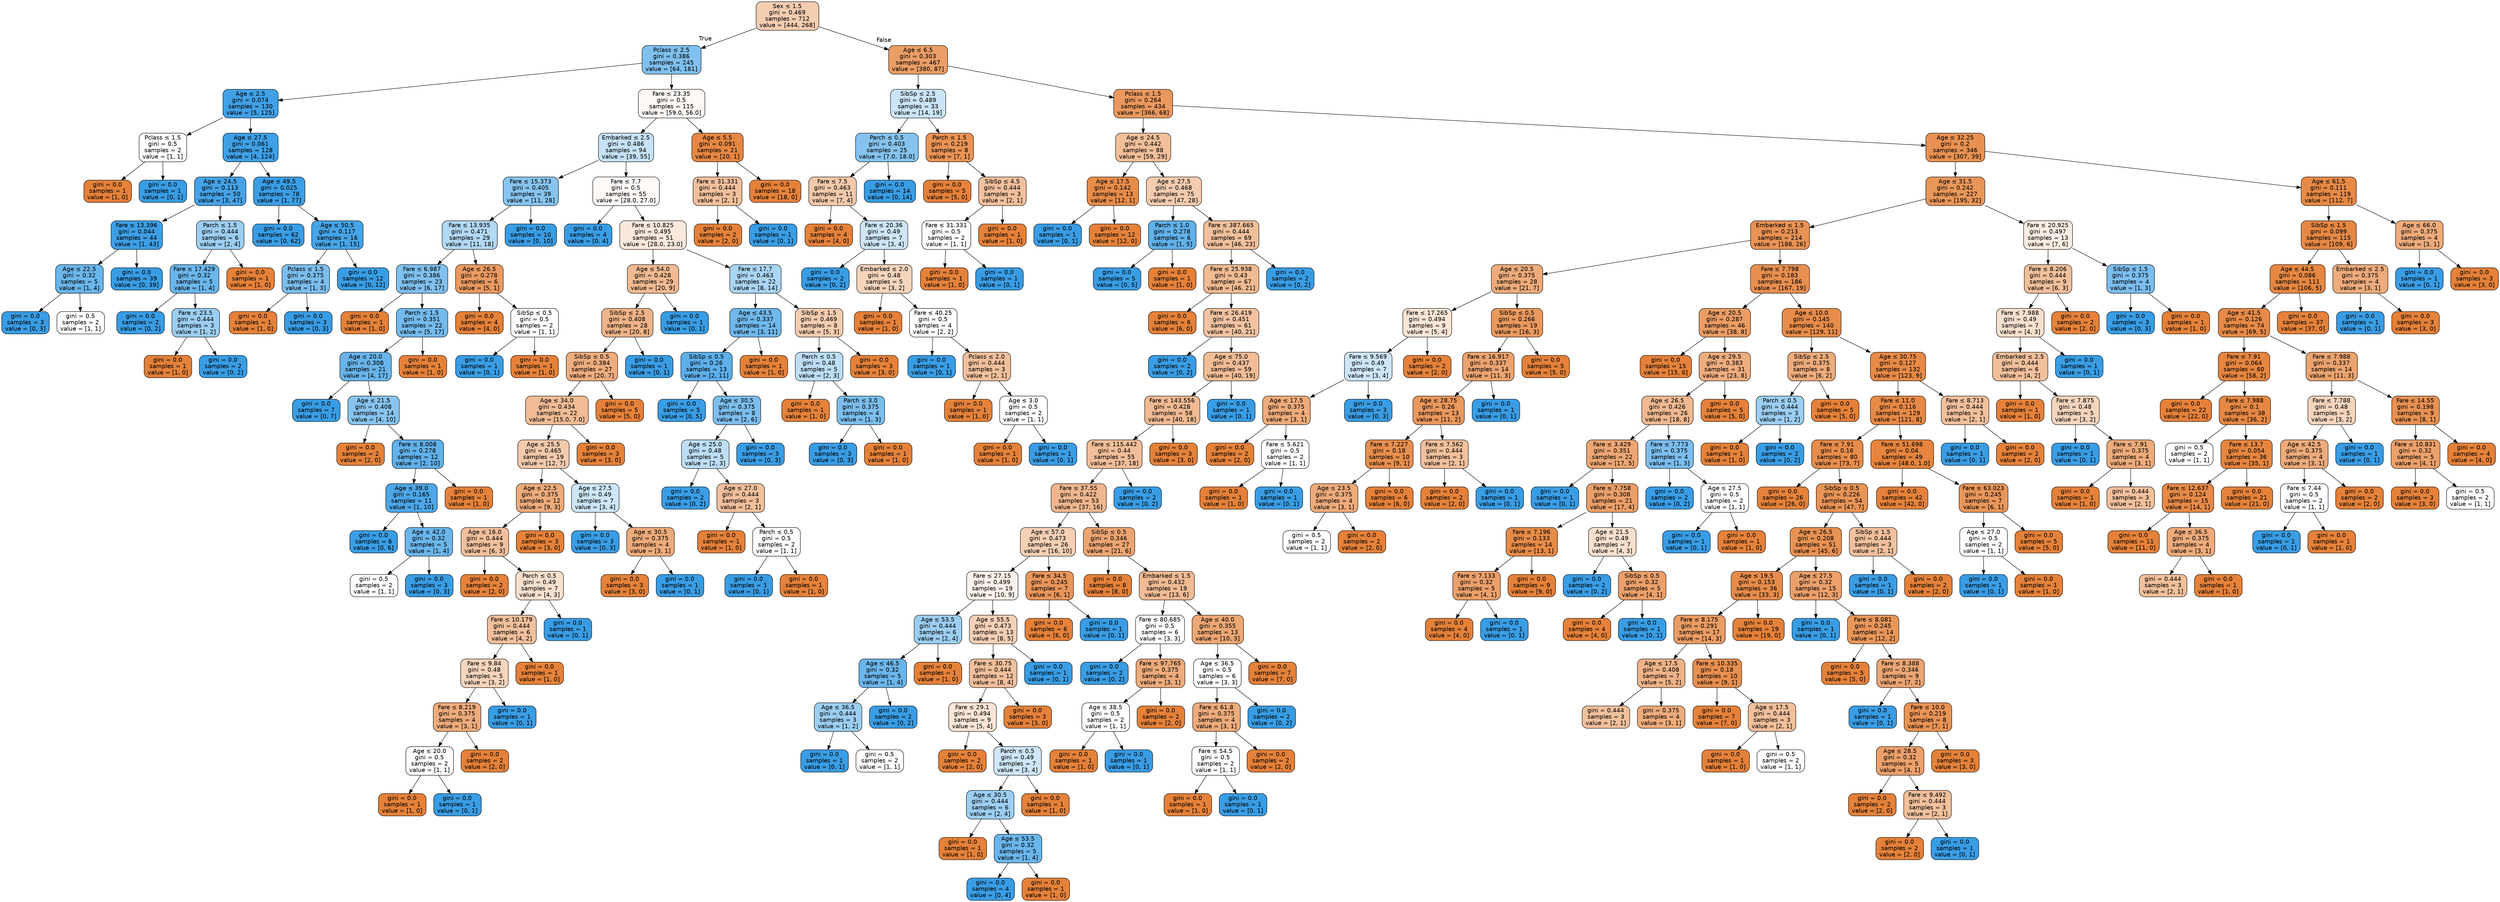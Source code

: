 digraph Tree {
node [shape=box, style="filled, rounded", color="black", fontname="helvetica"] ;
edge [fontname="helvetica"] ;
0 [label=<Sex &le; 1.5<br/>gini = 0.469<br/>samples = 712<br/>value = [444, 268]>, fillcolor="#f5cdb1"] ;
1 [label=<Pclass &le; 2.5<br/>gini = 0.386<br/>samples = 245<br/>value = [64, 181]>, fillcolor="#7fc0ee"] ;
0 -> 1 [labeldistance=2.5, labelangle=45, headlabel="True"] ;
2 [label=<Age &le; 2.5<br/>gini = 0.074<br/>samples = 130<br/>value = [5, 125]>, fillcolor="#41a1e6"] ;
1 -> 2 ;
3 [label=<Pclass &le; 1.5<br/>gini = 0.5<br/>samples = 2<br/>value = [1, 1]>, fillcolor="#ffffff"] ;
2 -> 3 ;
4 [label=<gini = 0.0<br/>samples = 1<br/>value = [1, 0]>, fillcolor="#e58139"] ;
3 -> 4 ;
5 [label=<gini = 0.0<br/>samples = 1<br/>value = [0, 1]>, fillcolor="#399de5"] ;
3 -> 5 ;
6 [label=<Age &le; 27.5<br/>gini = 0.061<br/>samples = 128<br/>value = [4, 124]>, fillcolor="#3fa0e6"] ;
2 -> 6 ;
7 [label=<Age &le; 24.5<br/>gini = 0.113<br/>samples = 50<br/>value = [3, 47]>, fillcolor="#46a3e7"] ;
6 -> 7 ;
8 [label=<Fare &le; 13.396<br/>gini = 0.044<br/>samples = 44<br/>value = [1, 43]>, fillcolor="#3e9fe6"] ;
7 -> 8 ;
9 [label=<Age &le; 22.5<br/>gini = 0.32<br/>samples = 5<br/>value = [1, 4]>, fillcolor="#6ab6ec"] ;
8 -> 9 ;
10 [label=<gini = 0.0<br/>samples = 3<br/>value = [0, 3]>, fillcolor="#399de5"] ;
9 -> 10 ;
11 [label=<gini = 0.5<br/>samples = 2<br/>value = [1, 1]>, fillcolor="#ffffff"] ;
9 -> 11 ;
12 [label=<gini = 0.0<br/>samples = 39<br/>value = [0, 39]>, fillcolor="#399de5"] ;
8 -> 12 ;
13 [label=<Parch &le; 1.5<br/>gini = 0.444<br/>samples = 6<br/>value = [2, 4]>, fillcolor="#9ccef2"] ;
7 -> 13 ;
14 [label=<Fare &le; 17.429<br/>gini = 0.32<br/>samples = 5<br/>value = [1, 4]>, fillcolor="#6ab6ec"] ;
13 -> 14 ;
15 [label=<gini = 0.0<br/>samples = 2<br/>value = [0, 2]>, fillcolor="#399de5"] ;
14 -> 15 ;
16 [label=<Fare &le; 23.5<br/>gini = 0.444<br/>samples = 3<br/>value = [1, 2]>, fillcolor="#9ccef2"] ;
14 -> 16 ;
17 [label=<gini = 0.0<br/>samples = 1<br/>value = [1, 0]>, fillcolor="#e58139"] ;
16 -> 17 ;
18 [label=<gini = 0.0<br/>samples = 2<br/>value = [0, 2]>, fillcolor="#399de5"] ;
16 -> 18 ;
19 [label=<gini = 0.0<br/>samples = 1<br/>value = [1, 0]>, fillcolor="#e58139"] ;
13 -> 19 ;
20 [label=<Age &le; 49.5<br/>gini = 0.025<br/>samples = 78<br/>value = [1, 77]>, fillcolor="#3c9ee5"] ;
6 -> 20 ;
21 [label=<gini = 0.0<br/>samples = 62<br/>value = [0, 62]>, fillcolor="#399de5"] ;
20 -> 21 ;
22 [label=<Age &le; 50.5<br/>gini = 0.117<br/>samples = 16<br/>value = [1, 15]>, fillcolor="#46a4e7"] ;
20 -> 22 ;
23 [label=<Pclass &le; 1.5<br/>gini = 0.375<br/>samples = 4<br/>value = [1, 3]>, fillcolor="#7bbeee"] ;
22 -> 23 ;
24 [label=<gini = 0.0<br/>samples = 1<br/>value = [1, 0]>, fillcolor="#e58139"] ;
23 -> 24 ;
25 [label=<gini = 0.0<br/>samples = 3<br/>value = [0, 3]>, fillcolor="#399de5"] ;
23 -> 25 ;
26 [label=<gini = 0.0<br/>samples = 12<br/>value = [0, 12]>, fillcolor="#399de5"] ;
22 -> 26 ;
27 [label=<Fare &le; 23.35<br/>gini = 0.5<br/>samples = 115<br/>value = [59.0, 56.0]>, fillcolor="#fef9f5"] ;
1 -> 27 ;
28 [label=<Embarked &le; 2.5<br/>gini = 0.486<br/>samples = 94<br/>value = [39, 55]>, fillcolor="#c5e2f7"] ;
27 -> 28 ;
29 [label=<Fare &le; 15.373<br/>gini = 0.405<br/>samples = 39<br/>value = [11, 28]>, fillcolor="#87c4ef"] ;
28 -> 29 ;
30 [label=<Fare &le; 13.935<br/>gini = 0.471<br/>samples = 29<br/>value = [11, 18]>, fillcolor="#b2d9f5"] ;
29 -> 30 ;
31 [label=<Fare &le; 6.987<br/>gini = 0.386<br/>samples = 23<br/>value = [6, 17]>, fillcolor="#7fc0ee"] ;
30 -> 31 ;
32 [label=<gini = 0.0<br/>samples = 1<br/>value = [1, 0]>, fillcolor="#e58139"] ;
31 -> 32 ;
33 [label=<Parch &le; 1.5<br/>gini = 0.351<br/>samples = 22<br/>value = [5, 17]>, fillcolor="#73baed"] ;
31 -> 33 ;
34 [label=<Age &le; 20.0<br/>gini = 0.308<br/>samples = 21<br/>value = [4, 17]>, fillcolor="#68b4eb"] ;
33 -> 34 ;
35 [label=<gini = 0.0<br/>samples = 7<br/>value = [0, 7]>, fillcolor="#399de5"] ;
34 -> 35 ;
36 [label=<Age &le; 21.5<br/>gini = 0.408<br/>samples = 14<br/>value = [4, 10]>, fillcolor="#88c4ef"] ;
34 -> 36 ;
37 [label=<gini = 0.0<br/>samples = 2<br/>value = [2, 0]>, fillcolor="#e58139"] ;
36 -> 37 ;
38 [label=<Fare &le; 8.008<br/>gini = 0.278<br/>samples = 12<br/>value = [2, 10]>, fillcolor="#61b1ea"] ;
36 -> 38 ;
39 [label=<Age &le; 39.0<br/>gini = 0.165<br/>samples = 11<br/>value = [1, 10]>, fillcolor="#4da7e8"] ;
38 -> 39 ;
40 [label=<gini = 0.0<br/>samples = 6<br/>value = [0, 6]>, fillcolor="#399de5"] ;
39 -> 40 ;
41 [label=<Age &le; 42.0<br/>gini = 0.32<br/>samples = 5<br/>value = [1, 4]>, fillcolor="#6ab6ec"] ;
39 -> 41 ;
42 [label=<gini = 0.5<br/>samples = 2<br/>value = [1, 1]>, fillcolor="#ffffff"] ;
41 -> 42 ;
43 [label=<gini = 0.0<br/>samples = 3<br/>value = [0, 3]>, fillcolor="#399de5"] ;
41 -> 43 ;
44 [label=<gini = 0.0<br/>samples = 1<br/>value = [1, 0]>, fillcolor="#e58139"] ;
38 -> 44 ;
45 [label=<gini = 0.0<br/>samples = 1<br/>value = [1, 0]>, fillcolor="#e58139"] ;
33 -> 45 ;
46 [label=<Age &le; 26.5<br/>gini = 0.278<br/>samples = 6<br/>value = [5, 1]>, fillcolor="#ea9a61"] ;
30 -> 46 ;
47 [label=<gini = 0.0<br/>samples = 4<br/>value = [4, 0]>, fillcolor="#e58139"] ;
46 -> 47 ;
48 [label=<SibSp &le; 0.5<br/>gini = 0.5<br/>samples = 2<br/>value = [1, 1]>, fillcolor="#ffffff"] ;
46 -> 48 ;
49 [label=<gini = 0.0<br/>samples = 1<br/>value = [0, 1]>, fillcolor="#399de5"] ;
48 -> 49 ;
50 [label=<gini = 0.0<br/>samples = 1<br/>value = [1, 0]>, fillcolor="#e58139"] ;
48 -> 50 ;
51 [label=<gini = 0.0<br/>samples = 10<br/>value = [0, 10]>, fillcolor="#399de5"] ;
29 -> 51 ;
52 [label=<Fare &le; 7.7<br/>gini = 0.5<br/>samples = 55<br/>value = [28.0, 27.0]>, fillcolor="#fefaf8"] ;
28 -> 52 ;
53 [label=<gini = 0.0<br/>samples = 4<br/>value = [0, 4]>, fillcolor="#399de5"] ;
52 -> 53 ;
54 [label=<Fare &le; 10.825<br/>gini = 0.495<br/>samples = 51<br/>value = [28.0, 23.0]>, fillcolor="#fae8dc"] ;
52 -> 54 ;
55 [label=<Age &le; 54.0<br/>gini = 0.428<br/>samples = 29<br/>value = [20, 9]>, fillcolor="#f1ba92"] ;
54 -> 55 ;
56 [label=<SibSp &le; 2.5<br/>gini = 0.408<br/>samples = 28<br/>value = [20, 8]>, fillcolor="#efb388"] ;
55 -> 56 ;
57 [label=<SibSp &le; 0.5<br/>gini = 0.384<br/>samples = 27<br/>value = [20, 7]>, fillcolor="#eead7e"] ;
56 -> 57 ;
58 [label=<Age &le; 34.0<br/>gini = 0.434<br/>samples = 22<br/>value = [15.0, 7.0]>, fillcolor="#f1bc95"] ;
57 -> 58 ;
59 [label=<Age &le; 25.5<br/>gini = 0.465<br/>samples = 19<br/>value = [12, 7]>, fillcolor="#f4caac"] ;
58 -> 59 ;
60 [label=<Age &le; 22.5<br/>gini = 0.375<br/>samples = 12<br/>value = [9, 3]>, fillcolor="#eeab7b"] ;
59 -> 60 ;
61 [label=<Age &le; 16.0<br/>gini = 0.444<br/>samples = 9<br/>value = [6, 3]>, fillcolor="#f2c09c"] ;
60 -> 61 ;
62 [label=<gini = 0.0<br/>samples = 2<br/>value = [2, 0]>, fillcolor="#e58139"] ;
61 -> 62 ;
63 [label=<Parch &le; 0.5<br/>gini = 0.49<br/>samples = 7<br/>value = [4, 3]>, fillcolor="#f8e0ce"] ;
61 -> 63 ;
64 [label=<Fare &le; 10.179<br/>gini = 0.444<br/>samples = 6<br/>value = [4, 2]>, fillcolor="#f2c09c"] ;
63 -> 64 ;
65 [label=<Fare &le; 9.84<br/>gini = 0.48<br/>samples = 5<br/>value = [3, 2]>, fillcolor="#f6d5bd"] ;
64 -> 65 ;
66 [label=<Fare &le; 8.219<br/>gini = 0.375<br/>samples = 4<br/>value = [3, 1]>, fillcolor="#eeab7b"] ;
65 -> 66 ;
67 [label=<Age &le; 20.0<br/>gini = 0.5<br/>samples = 2<br/>value = [1, 1]>, fillcolor="#ffffff"] ;
66 -> 67 ;
68 [label=<gini = 0.0<br/>samples = 1<br/>value = [1, 0]>, fillcolor="#e58139"] ;
67 -> 68 ;
69 [label=<gini = 0.0<br/>samples = 1<br/>value = [0, 1]>, fillcolor="#399de5"] ;
67 -> 69 ;
70 [label=<gini = 0.0<br/>samples = 2<br/>value = [2, 0]>, fillcolor="#e58139"] ;
66 -> 70 ;
71 [label=<gini = 0.0<br/>samples = 1<br/>value = [0, 1]>, fillcolor="#399de5"] ;
65 -> 71 ;
72 [label=<gini = 0.0<br/>samples = 1<br/>value = [1, 0]>, fillcolor="#e58139"] ;
64 -> 72 ;
73 [label=<gini = 0.0<br/>samples = 1<br/>value = [0, 1]>, fillcolor="#399de5"] ;
63 -> 73 ;
74 [label=<gini = 0.0<br/>samples = 3<br/>value = [3, 0]>, fillcolor="#e58139"] ;
60 -> 74 ;
75 [label=<Age &le; 27.5<br/>gini = 0.49<br/>samples = 7<br/>value = [3, 4]>, fillcolor="#cee6f8"] ;
59 -> 75 ;
76 [label=<gini = 0.0<br/>samples = 3<br/>value = [0, 3]>, fillcolor="#399de5"] ;
75 -> 76 ;
77 [label=<Age &le; 30.5<br/>gini = 0.375<br/>samples = 4<br/>value = [3, 1]>, fillcolor="#eeab7b"] ;
75 -> 77 ;
78 [label=<gini = 0.0<br/>samples = 3<br/>value = [3, 0]>, fillcolor="#e58139"] ;
77 -> 78 ;
79 [label=<gini = 0.0<br/>samples = 1<br/>value = [0, 1]>, fillcolor="#399de5"] ;
77 -> 79 ;
80 [label=<gini = 0.0<br/>samples = 3<br/>value = [3, 0]>, fillcolor="#e58139"] ;
58 -> 80 ;
81 [label=<gini = 0.0<br/>samples = 5<br/>value = [5, 0]>, fillcolor="#e58139"] ;
57 -> 81 ;
82 [label=<gini = 0.0<br/>samples = 1<br/>value = [0, 1]>, fillcolor="#399de5"] ;
56 -> 82 ;
83 [label=<gini = 0.0<br/>samples = 1<br/>value = [0, 1]>, fillcolor="#399de5"] ;
55 -> 83 ;
84 [label=<Fare &le; 17.7<br/>gini = 0.463<br/>samples = 22<br/>value = [8, 14]>, fillcolor="#aad5f4"] ;
54 -> 84 ;
85 [label=<Age &le; 43.5<br/>gini = 0.337<br/>samples = 14<br/>value = [3, 11]>, fillcolor="#6fb8ec"] ;
84 -> 85 ;
86 [label=<SibSp &le; 0.5<br/>gini = 0.26<br/>samples = 13<br/>value = [2, 11]>, fillcolor="#5dafea"] ;
85 -> 86 ;
87 [label=<gini = 0.0<br/>samples = 5<br/>value = [0, 5]>, fillcolor="#399de5"] ;
86 -> 87 ;
88 [label=<Age &le; 30.5<br/>gini = 0.375<br/>samples = 8<br/>value = [2, 6]>, fillcolor="#7bbeee"] ;
86 -> 88 ;
89 [label=<Age &le; 25.0<br/>gini = 0.48<br/>samples = 5<br/>value = [2, 3]>, fillcolor="#bddef6"] ;
88 -> 89 ;
90 [label=<gini = 0.0<br/>samples = 2<br/>value = [0, 2]>, fillcolor="#399de5"] ;
89 -> 90 ;
91 [label=<Age &le; 27.0<br/>gini = 0.444<br/>samples = 3<br/>value = [2, 1]>, fillcolor="#f2c09c"] ;
89 -> 91 ;
92 [label=<gini = 0.0<br/>samples = 1<br/>value = [1, 0]>, fillcolor="#e58139"] ;
91 -> 92 ;
93 [label=<Parch &le; 0.5<br/>gini = 0.5<br/>samples = 2<br/>value = [1, 1]>, fillcolor="#ffffff"] ;
91 -> 93 ;
94 [label=<gini = 0.0<br/>samples = 1<br/>value = [0, 1]>, fillcolor="#399de5"] ;
93 -> 94 ;
95 [label=<gini = 0.0<br/>samples = 1<br/>value = [1, 0]>, fillcolor="#e58139"] ;
93 -> 95 ;
96 [label=<gini = 0.0<br/>samples = 3<br/>value = [0, 3]>, fillcolor="#399de5"] ;
88 -> 96 ;
97 [label=<gini = 0.0<br/>samples = 1<br/>value = [1, 0]>, fillcolor="#e58139"] ;
85 -> 97 ;
98 [label=<SibSp &le; 1.5<br/>gini = 0.469<br/>samples = 8<br/>value = [5, 3]>, fillcolor="#f5cdb0"] ;
84 -> 98 ;
99 [label=<Parch &le; 0.5<br/>gini = 0.48<br/>samples = 5<br/>value = [2, 3]>, fillcolor="#bddef6"] ;
98 -> 99 ;
100 [label=<gini = 0.0<br/>samples = 1<br/>value = [1, 0]>, fillcolor="#e58139"] ;
99 -> 100 ;
101 [label=<Parch &le; 3.0<br/>gini = 0.375<br/>samples = 4<br/>value = [1, 3]>, fillcolor="#7bbeee"] ;
99 -> 101 ;
102 [label=<gini = 0.0<br/>samples = 3<br/>value = [0, 3]>, fillcolor="#399de5"] ;
101 -> 102 ;
103 [label=<gini = 0.0<br/>samples = 1<br/>value = [1, 0]>, fillcolor="#e58139"] ;
101 -> 103 ;
104 [label=<gini = 0.0<br/>samples = 3<br/>value = [3, 0]>, fillcolor="#e58139"] ;
98 -> 104 ;
105 [label=<Age &le; 5.5<br/>gini = 0.091<br/>samples = 21<br/>value = [20, 1]>, fillcolor="#e68743"] ;
27 -> 105 ;
106 [label=<Fare &le; 31.331<br/>gini = 0.444<br/>samples = 3<br/>value = [2, 1]>, fillcolor="#f2c09c"] ;
105 -> 106 ;
107 [label=<gini = 0.0<br/>samples = 2<br/>value = [2, 0]>, fillcolor="#e58139"] ;
106 -> 107 ;
108 [label=<gini = 0.0<br/>samples = 1<br/>value = [0, 1]>, fillcolor="#399de5"] ;
106 -> 108 ;
109 [label=<gini = 0.0<br/>samples = 18<br/>value = [18, 0]>, fillcolor="#e58139"] ;
105 -> 109 ;
110 [label=<Age &le; 6.5<br/>gini = 0.303<br/>samples = 467<br/>value = [380, 87]>, fillcolor="#eb9e66"] ;
0 -> 110 [labeldistance=2.5, labelangle=-45, headlabel="False"] ;
111 [label=<SibSp &le; 2.5<br/>gini = 0.489<br/>samples = 33<br/>value = [14, 19]>, fillcolor="#cbe5f8"] ;
110 -> 111 ;
112 [label=<Parch &le; 0.5<br/>gini = 0.403<br/>samples = 25<br/>value = [7.0, 18.0]>, fillcolor="#86c3ef"] ;
111 -> 112 ;
113 [label=<Fare &le; 7.5<br/>gini = 0.463<br/>samples = 11<br/>value = [7, 4]>, fillcolor="#f4c9aa"] ;
112 -> 113 ;
114 [label=<gini = 0.0<br/>samples = 4<br/>value = [4, 0]>, fillcolor="#e58139"] ;
113 -> 114 ;
115 [label=<Fare &le; 20.36<br/>gini = 0.49<br/>samples = 7<br/>value = [3, 4]>, fillcolor="#cee6f8"] ;
113 -> 115 ;
116 [label=<gini = 0.0<br/>samples = 2<br/>value = [0, 2]>, fillcolor="#399de5"] ;
115 -> 116 ;
117 [label=<Embarked &le; 2.0<br/>gini = 0.48<br/>samples = 5<br/>value = [3, 2]>, fillcolor="#f6d5bd"] ;
115 -> 117 ;
118 [label=<gini = 0.0<br/>samples = 1<br/>value = [1, 0]>, fillcolor="#e58139"] ;
117 -> 118 ;
119 [label=<Fare &le; 40.25<br/>gini = 0.5<br/>samples = 4<br/>value = [2, 2]>, fillcolor="#ffffff"] ;
117 -> 119 ;
120 [label=<gini = 0.0<br/>samples = 1<br/>value = [0, 1]>, fillcolor="#399de5"] ;
119 -> 120 ;
121 [label=<Pclass &le; 2.0<br/>gini = 0.444<br/>samples = 3<br/>value = [2, 1]>, fillcolor="#f2c09c"] ;
119 -> 121 ;
122 [label=<gini = 0.0<br/>samples = 1<br/>value = [1, 0]>, fillcolor="#e58139"] ;
121 -> 122 ;
123 [label=<Age &le; 3.0<br/>gini = 0.5<br/>samples = 2<br/>value = [1, 1]>, fillcolor="#ffffff"] ;
121 -> 123 ;
124 [label=<gini = 0.0<br/>samples = 1<br/>value = [1, 0]>, fillcolor="#e58139"] ;
123 -> 124 ;
125 [label=<gini = 0.0<br/>samples = 1<br/>value = [0, 1]>, fillcolor="#399de5"] ;
123 -> 125 ;
126 [label=<gini = 0.0<br/>samples = 14<br/>value = [0, 14]>, fillcolor="#399de5"] ;
112 -> 126 ;
127 [label=<Parch &le; 1.5<br/>gini = 0.219<br/>samples = 8<br/>value = [7, 1]>, fillcolor="#e99355"] ;
111 -> 127 ;
128 [label=<gini = 0.0<br/>samples = 5<br/>value = [5, 0]>, fillcolor="#e58139"] ;
127 -> 128 ;
129 [label=<SibSp &le; 4.5<br/>gini = 0.444<br/>samples = 3<br/>value = [2, 1]>, fillcolor="#f2c09c"] ;
127 -> 129 ;
130 [label=<Fare &le; 31.331<br/>gini = 0.5<br/>samples = 2<br/>value = [1, 1]>, fillcolor="#ffffff"] ;
129 -> 130 ;
131 [label=<gini = 0.0<br/>samples = 1<br/>value = [1, 0]>, fillcolor="#e58139"] ;
130 -> 131 ;
132 [label=<gini = 0.0<br/>samples = 1<br/>value = [0, 1]>, fillcolor="#399de5"] ;
130 -> 132 ;
133 [label=<gini = 0.0<br/>samples = 1<br/>value = [1, 0]>, fillcolor="#e58139"] ;
129 -> 133 ;
134 [label=<Pclass &le; 1.5<br/>gini = 0.264<br/>samples = 434<br/>value = [366, 68]>, fillcolor="#ea985e"] ;
110 -> 134 ;
135 [label=<Age &le; 24.5<br/>gini = 0.442<br/>samples = 88<br/>value = [59, 29]>, fillcolor="#f2bf9a"] ;
134 -> 135 ;
136 [label=<Age &le; 17.5<br/>gini = 0.142<br/>samples = 13<br/>value = [12, 1]>, fillcolor="#e78c49"] ;
135 -> 136 ;
137 [label=<gini = 0.0<br/>samples = 1<br/>value = [0, 1]>, fillcolor="#399de5"] ;
136 -> 137 ;
138 [label=<gini = 0.0<br/>samples = 12<br/>value = [12, 0]>, fillcolor="#e58139"] ;
136 -> 138 ;
139 [label=<Age &le; 27.5<br/>gini = 0.468<br/>samples = 75<br/>value = [47, 28]>, fillcolor="#f4ccaf"] ;
135 -> 139 ;
140 [label=<Parch &le; 1.0<br/>gini = 0.278<br/>samples = 6<br/>value = [1, 5]>, fillcolor="#61b1ea"] ;
139 -> 140 ;
141 [label=<gini = 0.0<br/>samples = 5<br/>value = [0, 5]>, fillcolor="#399de5"] ;
140 -> 141 ;
142 [label=<gini = 0.0<br/>samples = 1<br/>value = [1, 0]>, fillcolor="#e58139"] ;
140 -> 142 ;
143 [label=<Fare &le; 387.665<br/>gini = 0.444<br/>samples = 69<br/>value = [46, 23]>, fillcolor="#f2c09c"] ;
139 -> 143 ;
144 [label=<Fare &le; 25.938<br/>gini = 0.43<br/>samples = 67<br/>value = [46, 21]>, fillcolor="#f1bb93"] ;
143 -> 144 ;
145 [label=<gini = 0.0<br/>samples = 6<br/>value = [6, 0]>, fillcolor="#e58139"] ;
144 -> 145 ;
146 [label=<Fare &le; 26.419<br/>gini = 0.451<br/>samples = 61<br/>value = [40, 21]>, fillcolor="#f3c3a1"] ;
144 -> 146 ;
147 [label=<gini = 0.0<br/>samples = 2<br/>value = [0, 2]>, fillcolor="#399de5"] ;
146 -> 147 ;
148 [label=<Age &le; 75.0<br/>gini = 0.437<br/>samples = 59<br/>value = [40, 19]>, fillcolor="#f1bd97"] ;
146 -> 148 ;
149 [label=<Fare &le; 143.556<br/>gini = 0.428<br/>samples = 58<br/>value = [40, 18]>, fillcolor="#f1ba92"] ;
148 -> 149 ;
150 [label=<Fare &le; 115.442<br/>gini = 0.44<br/>samples = 55<br/>value = [37, 18]>, fillcolor="#f2be99"] ;
149 -> 150 ;
151 [label=<Fare &le; 37.55<br/>gini = 0.422<br/>samples = 53<br/>value = [37, 16]>, fillcolor="#f0b78f"] ;
150 -> 151 ;
152 [label=<Age &le; 57.0<br/>gini = 0.473<br/>samples = 26<br/>value = [16, 10]>, fillcolor="#f5d0b5"] ;
151 -> 152 ;
153 [label=<Fare &le; 27.15<br/>gini = 0.499<br/>samples = 19<br/>value = [10, 9]>, fillcolor="#fcf2eb"] ;
152 -> 153 ;
154 [label=<Age &le; 53.5<br/>gini = 0.444<br/>samples = 6<br/>value = [2, 4]>, fillcolor="#9ccef2"] ;
153 -> 154 ;
155 [label=<Age &le; 46.5<br/>gini = 0.32<br/>samples = 5<br/>value = [1, 4]>, fillcolor="#6ab6ec"] ;
154 -> 155 ;
156 [label=<Age &le; 36.5<br/>gini = 0.444<br/>samples = 3<br/>value = [1, 2]>, fillcolor="#9ccef2"] ;
155 -> 156 ;
157 [label=<gini = 0.0<br/>samples = 1<br/>value = [0, 1]>, fillcolor="#399de5"] ;
156 -> 157 ;
158 [label=<gini = 0.5<br/>samples = 2<br/>value = [1, 1]>, fillcolor="#ffffff"] ;
156 -> 158 ;
159 [label=<gini = 0.0<br/>samples = 2<br/>value = [0, 2]>, fillcolor="#399de5"] ;
155 -> 159 ;
160 [label=<gini = 0.0<br/>samples = 1<br/>value = [1, 0]>, fillcolor="#e58139"] ;
154 -> 160 ;
161 [label=<Age &le; 55.5<br/>gini = 0.473<br/>samples = 13<br/>value = [8, 5]>, fillcolor="#f5d0b5"] ;
153 -> 161 ;
162 [label=<Fare &le; 30.75<br/>gini = 0.444<br/>samples = 12<br/>value = [8, 4]>, fillcolor="#f2c09c"] ;
161 -> 162 ;
163 [label=<Fare &le; 29.1<br/>gini = 0.494<br/>samples = 9<br/>value = [5, 4]>, fillcolor="#fae6d7"] ;
162 -> 163 ;
164 [label=<gini = 0.0<br/>samples = 2<br/>value = [2, 0]>, fillcolor="#e58139"] ;
163 -> 164 ;
165 [label=<Parch &le; 0.5<br/>gini = 0.49<br/>samples = 7<br/>value = [3, 4]>, fillcolor="#cee6f8"] ;
163 -> 165 ;
166 [label=<Age &le; 30.5<br/>gini = 0.444<br/>samples = 6<br/>value = [2, 4]>, fillcolor="#9ccef2"] ;
165 -> 166 ;
167 [label=<gini = 0.0<br/>samples = 1<br/>value = [1, 0]>, fillcolor="#e58139"] ;
166 -> 167 ;
168 [label=<Age &le; 53.5<br/>gini = 0.32<br/>samples = 5<br/>value = [1, 4]>, fillcolor="#6ab6ec"] ;
166 -> 168 ;
169 [label=<gini = 0.0<br/>samples = 4<br/>value = [0, 4]>, fillcolor="#399de5"] ;
168 -> 169 ;
170 [label=<gini = 0.0<br/>samples = 1<br/>value = [1, 0]>, fillcolor="#e58139"] ;
168 -> 170 ;
171 [label=<gini = 0.0<br/>samples = 1<br/>value = [1, 0]>, fillcolor="#e58139"] ;
165 -> 171 ;
172 [label=<gini = 0.0<br/>samples = 3<br/>value = [3, 0]>, fillcolor="#e58139"] ;
162 -> 172 ;
173 [label=<gini = 0.0<br/>samples = 1<br/>value = [0, 1]>, fillcolor="#399de5"] ;
161 -> 173 ;
174 [label=<Fare &le; 34.5<br/>gini = 0.245<br/>samples = 7<br/>value = [6, 1]>, fillcolor="#e9965a"] ;
152 -> 174 ;
175 [label=<gini = 0.0<br/>samples = 6<br/>value = [6, 0]>, fillcolor="#e58139"] ;
174 -> 175 ;
176 [label=<gini = 0.0<br/>samples = 1<br/>value = [0, 1]>, fillcolor="#399de5"] ;
174 -> 176 ;
177 [label=<SibSp &le; 0.5<br/>gini = 0.346<br/>samples = 27<br/>value = [21, 6]>, fillcolor="#eca572"] ;
151 -> 177 ;
178 [label=<gini = 0.0<br/>samples = 8<br/>value = [8, 0]>, fillcolor="#e58139"] ;
177 -> 178 ;
179 [label=<Embarked &le; 1.5<br/>gini = 0.432<br/>samples = 19<br/>value = [13, 6]>, fillcolor="#f1bb94"] ;
177 -> 179 ;
180 [label=<Fare &le; 80.685<br/>gini = 0.5<br/>samples = 6<br/>value = [3, 3]>, fillcolor="#ffffff"] ;
179 -> 180 ;
181 [label=<gini = 0.0<br/>samples = 2<br/>value = [0, 2]>, fillcolor="#399de5"] ;
180 -> 181 ;
182 [label=<Fare &le; 97.765<br/>gini = 0.375<br/>samples = 4<br/>value = [3, 1]>, fillcolor="#eeab7b"] ;
180 -> 182 ;
183 [label=<Age &le; 38.5<br/>gini = 0.5<br/>samples = 2<br/>value = [1, 1]>, fillcolor="#ffffff"] ;
182 -> 183 ;
184 [label=<gini = 0.0<br/>samples = 1<br/>value = [1, 0]>, fillcolor="#e58139"] ;
183 -> 184 ;
185 [label=<gini = 0.0<br/>samples = 1<br/>value = [0, 1]>, fillcolor="#399de5"] ;
183 -> 185 ;
186 [label=<gini = 0.0<br/>samples = 2<br/>value = [2, 0]>, fillcolor="#e58139"] ;
182 -> 186 ;
187 [label=<Age &le; 40.0<br/>gini = 0.355<br/>samples = 13<br/>value = [10, 3]>, fillcolor="#eda774"] ;
179 -> 187 ;
188 [label=<Age &le; 36.5<br/>gini = 0.5<br/>samples = 6<br/>value = [3, 3]>, fillcolor="#ffffff"] ;
187 -> 188 ;
189 [label=<Fare &le; 61.8<br/>gini = 0.375<br/>samples = 4<br/>value = [3, 1]>, fillcolor="#eeab7b"] ;
188 -> 189 ;
190 [label=<Fare &le; 54.5<br/>gini = 0.5<br/>samples = 2<br/>value = [1, 1]>, fillcolor="#ffffff"] ;
189 -> 190 ;
191 [label=<gini = 0.0<br/>samples = 1<br/>value = [1, 0]>, fillcolor="#e58139"] ;
190 -> 191 ;
192 [label=<gini = 0.0<br/>samples = 1<br/>value = [0, 1]>, fillcolor="#399de5"] ;
190 -> 192 ;
193 [label=<gini = 0.0<br/>samples = 2<br/>value = [2, 0]>, fillcolor="#e58139"] ;
189 -> 193 ;
194 [label=<gini = 0.0<br/>samples = 2<br/>value = [0, 2]>, fillcolor="#399de5"] ;
188 -> 194 ;
195 [label=<gini = 0.0<br/>samples = 7<br/>value = [7, 0]>, fillcolor="#e58139"] ;
187 -> 195 ;
196 [label=<gini = 0.0<br/>samples = 2<br/>value = [0, 2]>, fillcolor="#399de5"] ;
150 -> 196 ;
197 [label=<gini = 0.0<br/>samples = 3<br/>value = [3, 0]>, fillcolor="#e58139"] ;
149 -> 197 ;
198 [label=<gini = 0.0<br/>samples = 1<br/>value = [0, 1]>, fillcolor="#399de5"] ;
148 -> 198 ;
199 [label=<gini = 0.0<br/>samples = 2<br/>value = [0, 2]>, fillcolor="#399de5"] ;
143 -> 199 ;
200 [label=<Age &le; 32.25<br/>gini = 0.2<br/>samples = 346<br/>value = [307, 39]>, fillcolor="#e89152"] ;
134 -> 200 ;
201 [label=<Age &le; 31.5<br/>gini = 0.242<br/>samples = 227<br/>value = [195, 32]>, fillcolor="#e99659"] ;
200 -> 201 ;
202 [label=<Embarked &le; 1.5<br/>gini = 0.213<br/>samples = 214<br/>value = [188, 26]>, fillcolor="#e99254"] ;
201 -> 202 ;
203 [label=<Age &le; 20.5<br/>gini = 0.375<br/>samples = 28<br/>value = [21, 7]>, fillcolor="#eeab7b"] ;
202 -> 203 ;
204 [label=<Fare &le; 17.265<br/>gini = 0.494<br/>samples = 9<br/>value = [5, 4]>, fillcolor="#fae6d7"] ;
203 -> 204 ;
205 [label=<Fare &le; 9.569<br/>gini = 0.49<br/>samples = 7<br/>value = [3, 4]>, fillcolor="#cee6f8"] ;
204 -> 205 ;
206 [label=<Age &le; 17.5<br/>gini = 0.375<br/>samples = 4<br/>value = [3, 1]>, fillcolor="#eeab7b"] ;
205 -> 206 ;
207 [label=<gini = 0.0<br/>samples = 2<br/>value = [2, 0]>, fillcolor="#e58139"] ;
206 -> 207 ;
208 [label=<Fare &le; 5.621<br/>gini = 0.5<br/>samples = 2<br/>value = [1, 1]>, fillcolor="#ffffff"] ;
206 -> 208 ;
209 [label=<gini = 0.0<br/>samples = 1<br/>value = [1, 0]>, fillcolor="#e58139"] ;
208 -> 209 ;
210 [label=<gini = 0.0<br/>samples = 1<br/>value = [0, 1]>, fillcolor="#399de5"] ;
208 -> 210 ;
211 [label=<gini = 0.0<br/>samples = 3<br/>value = [0, 3]>, fillcolor="#399de5"] ;
205 -> 211 ;
212 [label=<gini = 0.0<br/>samples = 2<br/>value = [2, 0]>, fillcolor="#e58139"] ;
204 -> 212 ;
213 [label=<SibSp &le; 0.5<br/>gini = 0.266<br/>samples = 19<br/>value = [16, 3]>, fillcolor="#ea995e"] ;
203 -> 213 ;
214 [label=<Fare &le; 16.917<br/>gini = 0.337<br/>samples = 14<br/>value = [11, 3]>, fillcolor="#eca36f"] ;
213 -> 214 ;
215 [label=<Age &le; 28.75<br/>gini = 0.26<br/>samples = 13<br/>value = [11, 2]>, fillcolor="#ea985d"] ;
214 -> 215 ;
216 [label=<Fare &le; 7.227<br/>gini = 0.18<br/>samples = 10<br/>value = [9, 1]>, fillcolor="#e88f4f"] ;
215 -> 216 ;
217 [label=<Age &le; 23.5<br/>gini = 0.375<br/>samples = 4<br/>value = [3, 1]>, fillcolor="#eeab7b"] ;
216 -> 217 ;
218 [label=<gini = 0.5<br/>samples = 2<br/>value = [1, 1]>, fillcolor="#ffffff"] ;
217 -> 218 ;
219 [label=<gini = 0.0<br/>samples = 2<br/>value = [2, 0]>, fillcolor="#e58139"] ;
217 -> 219 ;
220 [label=<gini = 0.0<br/>samples = 6<br/>value = [6, 0]>, fillcolor="#e58139"] ;
216 -> 220 ;
221 [label=<Fare &le; 7.562<br/>gini = 0.444<br/>samples = 3<br/>value = [2, 1]>, fillcolor="#f2c09c"] ;
215 -> 221 ;
222 [label=<gini = 0.0<br/>samples = 2<br/>value = [2, 0]>, fillcolor="#e58139"] ;
221 -> 222 ;
223 [label=<gini = 0.0<br/>samples = 1<br/>value = [0, 1]>, fillcolor="#399de5"] ;
221 -> 223 ;
224 [label=<gini = 0.0<br/>samples = 1<br/>value = [0, 1]>, fillcolor="#399de5"] ;
214 -> 224 ;
225 [label=<gini = 0.0<br/>samples = 5<br/>value = [5, 0]>, fillcolor="#e58139"] ;
213 -> 225 ;
226 [label=<Fare &le; 7.798<br/>gini = 0.183<br/>samples = 186<br/>value = [167, 19]>, fillcolor="#e88f50"] ;
202 -> 226 ;
227 [label=<Age &le; 20.5<br/>gini = 0.287<br/>samples = 46<br/>value = [38, 8]>, fillcolor="#ea9c63"] ;
226 -> 227 ;
228 [label=<gini = 0.0<br/>samples = 15<br/>value = [15, 0]>, fillcolor="#e58139"] ;
227 -> 228 ;
229 [label=<Age &le; 29.5<br/>gini = 0.383<br/>samples = 31<br/>value = [23, 8]>, fillcolor="#eead7e"] ;
227 -> 229 ;
230 [label=<Age &le; 26.5<br/>gini = 0.426<br/>samples = 26<br/>value = [18, 8]>, fillcolor="#f1b991"] ;
229 -> 230 ;
231 [label=<Fare &le; 3.429<br/>gini = 0.351<br/>samples = 22<br/>value = [17, 5]>, fillcolor="#eda673"] ;
230 -> 231 ;
232 [label=<gini = 0.0<br/>samples = 1<br/>value = [0, 1]>, fillcolor="#399de5"] ;
231 -> 232 ;
233 [label=<Fare &le; 7.758<br/>gini = 0.308<br/>samples = 21<br/>value = [17, 4]>, fillcolor="#eb9f68"] ;
231 -> 233 ;
234 [label=<Fare &le; 7.196<br/>gini = 0.133<br/>samples = 14<br/>value = [13, 1]>, fillcolor="#e78b48"] ;
233 -> 234 ;
235 [label=<Fare &le; 7.133<br/>gini = 0.32<br/>samples = 5<br/>value = [4, 1]>, fillcolor="#eca06a"] ;
234 -> 235 ;
236 [label=<gini = 0.0<br/>samples = 4<br/>value = [4, 0]>, fillcolor="#e58139"] ;
235 -> 236 ;
237 [label=<gini = 0.0<br/>samples = 1<br/>value = [0, 1]>, fillcolor="#399de5"] ;
235 -> 237 ;
238 [label=<gini = 0.0<br/>samples = 9<br/>value = [9, 0]>, fillcolor="#e58139"] ;
234 -> 238 ;
239 [label=<Age &le; 21.5<br/>gini = 0.49<br/>samples = 7<br/>value = [4, 3]>, fillcolor="#f8e0ce"] ;
233 -> 239 ;
240 [label=<gini = 0.0<br/>samples = 2<br/>value = [0, 2]>, fillcolor="#399de5"] ;
239 -> 240 ;
241 [label=<SibSp &le; 0.5<br/>gini = 0.32<br/>samples = 5<br/>value = [4, 1]>, fillcolor="#eca06a"] ;
239 -> 241 ;
242 [label=<gini = 0.0<br/>samples = 4<br/>value = [4, 0]>, fillcolor="#e58139"] ;
241 -> 242 ;
243 [label=<gini = 0.0<br/>samples = 1<br/>value = [0, 1]>, fillcolor="#399de5"] ;
241 -> 243 ;
244 [label=<Fare &le; 7.773<br/>gini = 0.375<br/>samples = 4<br/>value = [1, 3]>, fillcolor="#7bbeee"] ;
230 -> 244 ;
245 [label=<gini = 0.0<br/>samples = 2<br/>value = [0, 2]>, fillcolor="#399de5"] ;
244 -> 245 ;
246 [label=<Age &le; 27.5<br/>gini = 0.5<br/>samples = 2<br/>value = [1, 1]>, fillcolor="#ffffff"] ;
244 -> 246 ;
247 [label=<gini = 0.0<br/>samples = 1<br/>value = [0, 1]>, fillcolor="#399de5"] ;
246 -> 247 ;
248 [label=<gini = 0.0<br/>samples = 1<br/>value = [1, 0]>, fillcolor="#e58139"] ;
246 -> 248 ;
249 [label=<gini = 0.0<br/>samples = 5<br/>value = [5, 0]>, fillcolor="#e58139"] ;
229 -> 249 ;
250 [label=<Age &le; 10.0<br/>gini = 0.145<br/>samples = 140<br/>value = [129, 11]>, fillcolor="#e78c4a"] ;
226 -> 250 ;
251 [label=<SibSp &le; 2.5<br/>gini = 0.375<br/>samples = 8<br/>value = [6, 2]>, fillcolor="#eeab7b"] ;
250 -> 251 ;
252 [label=<Parch &le; 0.5<br/>gini = 0.444<br/>samples = 3<br/>value = [1, 2]>, fillcolor="#9ccef2"] ;
251 -> 252 ;
253 [label=<gini = 0.0<br/>samples = 1<br/>value = [1, 0]>, fillcolor="#e58139"] ;
252 -> 253 ;
254 [label=<gini = 0.0<br/>samples = 2<br/>value = [0, 2]>, fillcolor="#399de5"] ;
252 -> 254 ;
255 [label=<gini = 0.0<br/>samples = 5<br/>value = [5, 0]>, fillcolor="#e58139"] ;
251 -> 255 ;
256 [label=<Age &le; 30.75<br/>gini = 0.127<br/>samples = 132<br/>value = [123, 9]>, fillcolor="#e78a47"] ;
250 -> 256 ;
257 [label=<Fare &le; 11.0<br/>gini = 0.116<br/>samples = 129<br/>value = [121, 8]>, fillcolor="#e78946"] ;
256 -> 257 ;
258 [label=<Fare &le; 7.91<br/>gini = 0.16<br/>samples = 80<br/>value = [73, 7]>, fillcolor="#e78d4c"] ;
257 -> 258 ;
259 [label=<gini = 0.0<br/>samples = 26<br/>value = [26, 0]>, fillcolor="#e58139"] ;
258 -> 259 ;
260 [label=<SibSp &le; 0.5<br/>gini = 0.226<br/>samples = 54<br/>value = [47, 7]>, fillcolor="#e99456"] ;
258 -> 260 ;
261 [label=<Age &le; 26.5<br/>gini = 0.208<br/>samples = 51<br/>value = [45, 6]>, fillcolor="#e89253"] ;
260 -> 261 ;
262 [label=<Age &le; 19.5<br/>gini = 0.153<br/>samples = 36<br/>value = [33, 3]>, fillcolor="#e78c4b"] ;
261 -> 262 ;
263 [label=<Fare &le; 8.175<br/>gini = 0.291<br/>samples = 17<br/>value = [14, 3]>, fillcolor="#eb9c63"] ;
262 -> 263 ;
264 [label=<Age &le; 17.5<br/>gini = 0.408<br/>samples = 7<br/>value = [5, 2]>, fillcolor="#efb388"] ;
263 -> 264 ;
265 [label=<gini = 0.444<br/>samples = 3<br/>value = [2, 1]>, fillcolor="#f2c09c"] ;
264 -> 265 ;
266 [label=<gini = 0.375<br/>samples = 4<br/>value = [3, 1]>, fillcolor="#eeab7b"] ;
264 -> 266 ;
267 [label=<Fare &le; 10.335<br/>gini = 0.18<br/>samples = 10<br/>value = [9, 1]>, fillcolor="#e88f4f"] ;
263 -> 267 ;
268 [label=<gini = 0.0<br/>samples = 7<br/>value = [7, 0]>, fillcolor="#e58139"] ;
267 -> 268 ;
269 [label=<Age &le; 17.5<br/>gini = 0.444<br/>samples = 3<br/>value = [2, 1]>, fillcolor="#f2c09c"] ;
267 -> 269 ;
270 [label=<gini = 0.0<br/>samples = 1<br/>value = [1, 0]>, fillcolor="#e58139"] ;
269 -> 270 ;
271 [label=<gini = 0.5<br/>samples = 2<br/>value = [1, 1]>, fillcolor="#ffffff"] ;
269 -> 271 ;
272 [label=<gini = 0.0<br/>samples = 19<br/>value = [19, 0]>, fillcolor="#e58139"] ;
262 -> 272 ;
273 [label=<Age &le; 27.5<br/>gini = 0.32<br/>samples = 15<br/>value = [12, 3]>, fillcolor="#eca06a"] ;
261 -> 273 ;
274 [label=<gini = 0.0<br/>samples = 1<br/>value = [0, 1]>, fillcolor="#399de5"] ;
273 -> 274 ;
275 [label=<Fare &le; 8.081<br/>gini = 0.245<br/>samples = 14<br/>value = [12, 2]>, fillcolor="#e9965a"] ;
273 -> 275 ;
276 [label=<gini = 0.0<br/>samples = 5<br/>value = [5, 0]>, fillcolor="#e58139"] ;
275 -> 276 ;
277 [label=<Fare &le; 8.388<br/>gini = 0.346<br/>samples = 9<br/>value = [7, 2]>, fillcolor="#eca572"] ;
275 -> 277 ;
278 [label=<gini = 0.0<br/>samples = 1<br/>value = [0, 1]>, fillcolor="#399de5"] ;
277 -> 278 ;
279 [label=<Fare &le; 10.0<br/>gini = 0.219<br/>samples = 8<br/>value = [7, 1]>, fillcolor="#e99355"] ;
277 -> 279 ;
280 [label=<Age &le; 28.5<br/>gini = 0.32<br/>samples = 5<br/>value = [4, 1]>, fillcolor="#eca06a"] ;
279 -> 280 ;
281 [label=<gini = 0.0<br/>samples = 2<br/>value = [2, 0]>, fillcolor="#e58139"] ;
280 -> 281 ;
282 [label=<Fare &le; 9.492<br/>gini = 0.444<br/>samples = 3<br/>value = [2, 1]>, fillcolor="#f2c09c"] ;
280 -> 282 ;
283 [label=<gini = 0.0<br/>samples = 2<br/>value = [2, 0]>, fillcolor="#e58139"] ;
282 -> 283 ;
284 [label=<gini = 0.0<br/>samples = 1<br/>value = [0, 1]>, fillcolor="#399de5"] ;
282 -> 284 ;
285 [label=<gini = 0.0<br/>samples = 3<br/>value = [3, 0]>, fillcolor="#e58139"] ;
279 -> 285 ;
286 [label=<SibSp &le; 1.5<br/>gini = 0.444<br/>samples = 3<br/>value = [2, 1]>, fillcolor="#f2c09c"] ;
260 -> 286 ;
287 [label=<gini = 0.0<br/>samples = 1<br/>value = [0, 1]>, fillcolor="#399de5"] ;
286 -> 287 ;
288 [label=<gini = 0.0<br/>samples = 2<br/>value = [2, 0]>, fillcolor="#e58139"] ;
286 -> 288 ;
289 [label=<Fare &le; 51.698<br/>gini = 0.04<br/>samples = 49<br/>value = [48.0, 1.0]>, fillcolor="#e6843d"] ;
257 -> 289 ;
290 [label=<gini = 0.0<br/>samples = 42<br/>value = [42, 0]>, fillcolor="#e58139"] ;
289 -> 290 ;
291 [label=<Fare &le; 63.023<br/>gini = 0.245<br/>samples = 7<br/>value = [6, 1]>, fillcolor="#e9965a"] ;
289 -> 291 ;
292 [label=<Age &le; 27.0<br/>gini = 0.5<br/>samples = 2<br/>value = [1, 1]>, fillcolor="#ffffff"] ;
291 -> 292 ;
293 [label=<gini = 0.0<br/>samples = 1<br/>value = [0, 1]>, fillcolor="#399de5"] ;
292 -> 293 ;
294 [label=<gini = 0.0<br/>samples = 1<br/>value = [1, 0]>, fillcolor="#e58139"] ;
292 -> 294 ;
295 [label=<gini = 0.0<br/>samples = 5<br/>value = [5, 0]>, fillcolor="#e58139"] ;
291 -> 295 ;
296 [label=<Fare &le; 8.713<br/>gini = 0.444<br/>samples = 3<br/>value = [2, 1]>, fillcolor="#f2c09c"] ;
256 -> 296 ;
297 [label=<gini = 0.0<br/>samples = 1<br/>value = [0, 1]>, fillcolor="#399de5"] ;
296 -> 297 ;
298 [label=<gini = 0.0<br/>samples = 2<br/>value = [2, 0]>, fillcolor="#e58139"] ;
296 -> 298 ;
299 [label=<Fare &le; 20.925<br/>gini = 0.497<br/>samples = 13<br/>value = [7, 6]>, fillcolor="#fbede3"] ;
201 -> 299 ;
300 [label=<Fare &le; 8.206<br/>gini = 0.444<br/>samples = 9<br/>value = [6, 3]>, fillcolor="#f2c09c"] ;
299 -> 300 ;
301 [label=<Fare &le; 7.988<br/>gini = 0.49<br/>samples = 7<br/>value = [4, 3]>, fillcolor="#f8e0ce"] ;
300 -> 301 ;
302 [label=<Embarked &le; 2.5<br/>gini = 0.444<br/>samples = 6<br/>value = [4, 2]>, fillcolor="#f2c09c"] ;
301 -> 302 ;
303 [label=<gini = 0.0<br/>samples = 1<br/>value = [1, 0]>, fillcolor="#e58139"] ;
302 -> 303 ;
304 [label=<Fare &le; 7.875<br/>gini = 0.48<br/>samples = 5<br/>value = [3, 2]>, fillcolor="#f6d5bd"] ;
302 -> 304 ;
305 [label=<gini = 0.0<br/>samples = 1<br/>value = [0, 1]>, fillcolor="#399de5"] ;
304 -> 305 ;
306 [label=<Fare &le; 7.91<br/>gini = 0.375<br/>samples = 4<br/>value = [3, 1]>, fillcolor="#eeab7b"] ;
304 -> 306 ;
307 [label=<gini = 0.0<br/>samples = 1<br/>value = [1, 0]>, fillcolor="#e58139"] ;
306 -> 307 ;
308 [label=<gini = 0.444<br/>samples = 3<br/>value = [2, 1]>, fillcolor="#f2c09c"] ;
306 -> 308 ;
309 [label=<gini = 0.0<br/>samples = 1<br/>value = [0, 1]>, fillcolor="#399de5"] ;
301 -> 309 ;
310 [label=<gini = 0.0<br/>samples = 2<br/>value = [2, 0]>, fillcolor="#e58139"] ;
300 -> 310 ;
311 [label=<SibSp &le; 1.5<br/>gini = 0.375<br/>samples = 4<br/>value = [1, 3]>, fillcolor="#7bbeee"] ;
299 -> 311 ;
312 [label=<gini = 0.0<br/>samples = 3<br/>value = [0, 3]>, fillcolor="#399de5"] ;
311 -> 312 ;
313 [label=<gini = 0.0<br/>samples = 1<br/>value = [1, 0]>, fillcolor="#e58139"] ;
311 -> 313 ;
314 [label=<Age &le; 61.5<br/>gini = 0.111<br/>samples = 119<br/>value = [112, 7]>, fillcolor="#e78945"] ;
200 -> 314 ;
315 [label=<SibSp &le; 1.5<br/>gini = 0.099<br/>samples = 115<br/>value = [109, 6]>, fillcolor="#e68844"] ;
314 -> 315 ;
316 [label=<Age &le; 44.5<br/>gini = 0.086<br/>samples = 111<br/>value = [106, 5]>, fillcolor="#e68742"] ;
315 -> 316 ;
317 [label=<Age &le; 41.5<br/>gini = 0.126<br/>samples = 74<br/>value = [69, 5]>, fillcolor="#e78a47"] ;
316 -> 317 ;
318 [label=<Fare &le; 7.91<br/>gini = 0.064<br/>samples = 60<br/>value = [58, 2]>, fillcolor="#e68540"] ;
317 -> 318 ;
319 [label=<gini = 0.0<br/>samples = 22<br/>value = [22, 0]>, fillcolor="#e58139"] ;
318 -> 319 ;
320 [label=<Fare &le; 7.988<br/>gini = 0.1<br/>samples = 38<br/>value = [36, 2]>, fillcolor="#e68844"] ;
318 -> 320 ;
321 [label=<gini = 0.5<br/>samples = 2<br/>value = [1, 1]>, fillcolor="#ffffff"] ;
320 -> 321 ;
322 [label=<Fare &le; 13.7<br/>gini = 0.054<br/>samples = 36<br/>value = [35, 1]>, fillcolor="#e6853f"] ;
320 -> 322 ;
323 [label=<Fare &le; 12.637<br/>gini = 0.124<br/>samples = 15<br/>value = [14, 1]>, fillcolor="#e78a47"] ;
322 -> 323 ;
324 [label=<gini = 0.0<br/>samples = 11<br/>value = [11, 0]>, fillcolor="#e58139"] ;
323 -> 324 ;
325 [label=<Age &le; 36.5<br/>gini = 0.375<br/>samples = 4<br/>value = [3, 1]>, fillcolor="#eeab7b"] ;
323 -> 325 ;
326 [label=<gini = 0.444<br/>samples = 3<br/>value = [2, 1]>, fillcolor="#f2c09c"] ;
325 -> 326 ;
327 [label=<gini = 0.0<br/>samples = 1<br/>value = [1, 0]>, fillcolor="#e58139"] ;
325 -> 327 ;
328 [label=<gini = 0.0<br/>samples = 21<br/>value = [21, 0]>, fillcolor="#e58139"] ;
322 -> 328 ;
329 [label=<Fare &le; 7.988<br/>gini = 0.337<br/>samples = 14<br/>value = [11, 3]>, fillcolor="#eca36f"] ;
317 -> 329 ;
330 [label=<Fare &le; 7.788<br/>gini = 0.48<br/>samples = 5<br/>value = [3, 2]>, fillcolor="#f6d5bd"] ;
329 -> 330 ;
331 [label=<Age &le; 42.5<br/>gini = 0.375<br/>samples = 4<br/>value = [3, 1]>, fillcolor="#eeab7b"] ;
330 -> 331 ;
332 [label=<Fare &le; 7.44<br/>gini = 0.5<br/>samples = 2<br/>value = [1, 1]>, fillcolor="#ffffff"] ;
331 -> 332 ;
333 [label=<gini = 0.0<br/>samples = 1<br/>value = [0, 1]>, fillcolor="#399de5"] ;
332 -> 333 ;
334 [label=<gini = 0.0<br/>samples = 1<br/>value = [1, 0]>, fillcolor="#e58139"] ;
332 -> 334 ;
335 [label=<gini = 0.0<br/>samples = 2<br/>value = [2, 0]>, fillcolor="#e58139"] ;
331 -> 335 ;
336 [label=<gini = 0.0<br/>samples = 1<br/>value = [0, 1]>, fillcolor="#399de5"] ;
330 -> 336 ;
337 [label=<Fare &le; 14.55<br/>gini = 0.198<br/>samples = 9<br/>value = [8, 1]>, fillcolor="#e89152"] ;
329 -> 337 ;
338 [label=<Fare &le; 10.831<br/>gini = 0.32<br/>samples = 5<br/>value = [4, 1]>, fillcolor="#eca06a"] ;
337 -> 338 ;
339 [label=<gini = 0.0<br/>samples = 3<br/>value = [3, 0]>, fillcolor="#e58139"] ;
338 -> 339 ;
340 [label=<gini = 0.5<br/>samples = 2<br/>value = [1, 1]>, fillcolor="#ffffff"] ;
338 -> 340 ;
341 [label=<gini = 0.0<br/>samples = 4<br/>value = [4, 0]>, fillcolor="#e58139"] ;
337 -> 341 ;
342 [label=<gini = 0.0<br/>samples = 37<br/>value = [37, 0]>, fillcolor="#e58139"] ;
316 -> 342 ;
343 [label=<Embarked &le; 2.5<br/>gini = 0.375<br/>samples = 4<br/>value = [3, 1]>, fillcolor="#eeab7b"] ;
315 -> 343 ;
344 [label=<gini = 0.0<br/>samples = 1<br/>value = [0, 1]>, fillcolor="#399de5"] ;
343 -> 344 ;
345 [label=<gini = 0.0<br/>samples = 3<br/>value = [3, 0]>, fillcolor="#e58139"] ;
343 -> 345 ;
346 [label=<Age &le; 66.0<br/>gini = 0.375<br/>samples = 4<br/>value = [3, 1]>, fillcolor="#eeab7b"] ;
314 -> 346 ;
347 [label=<gini = 0.0<br/>samples = 1<br/>value = [0, 1]>, fillcolor="#399de5"] ;
346 -> 347 ;
348 [label=<gini = 0.0<br/>samples = 3<br/>value = [3, 0]>, fillcolor="#e58139"] ;
346 -> 348 ;
}